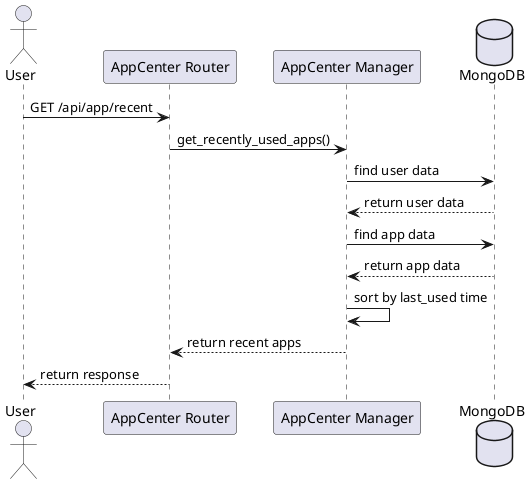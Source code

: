 @startuml API 获取最近使用的应用
actor User
participant "AppCenter Router" as Router
participant "AppCenter Manager" as Manager
database MongoDB

User -> Router: GET /api/app/recent
Router -> Manager: get_recently_used_apps()
Manager -> MongoDB: find user data
MongoDB --> Manager: return user data
Manager -> MongoDB: find app data
MongoDB --> Manager: return app data
Manager -> Manager: sort by last_used time
Manager --> Router: return recent apps
Router --> User: return response
@enduml